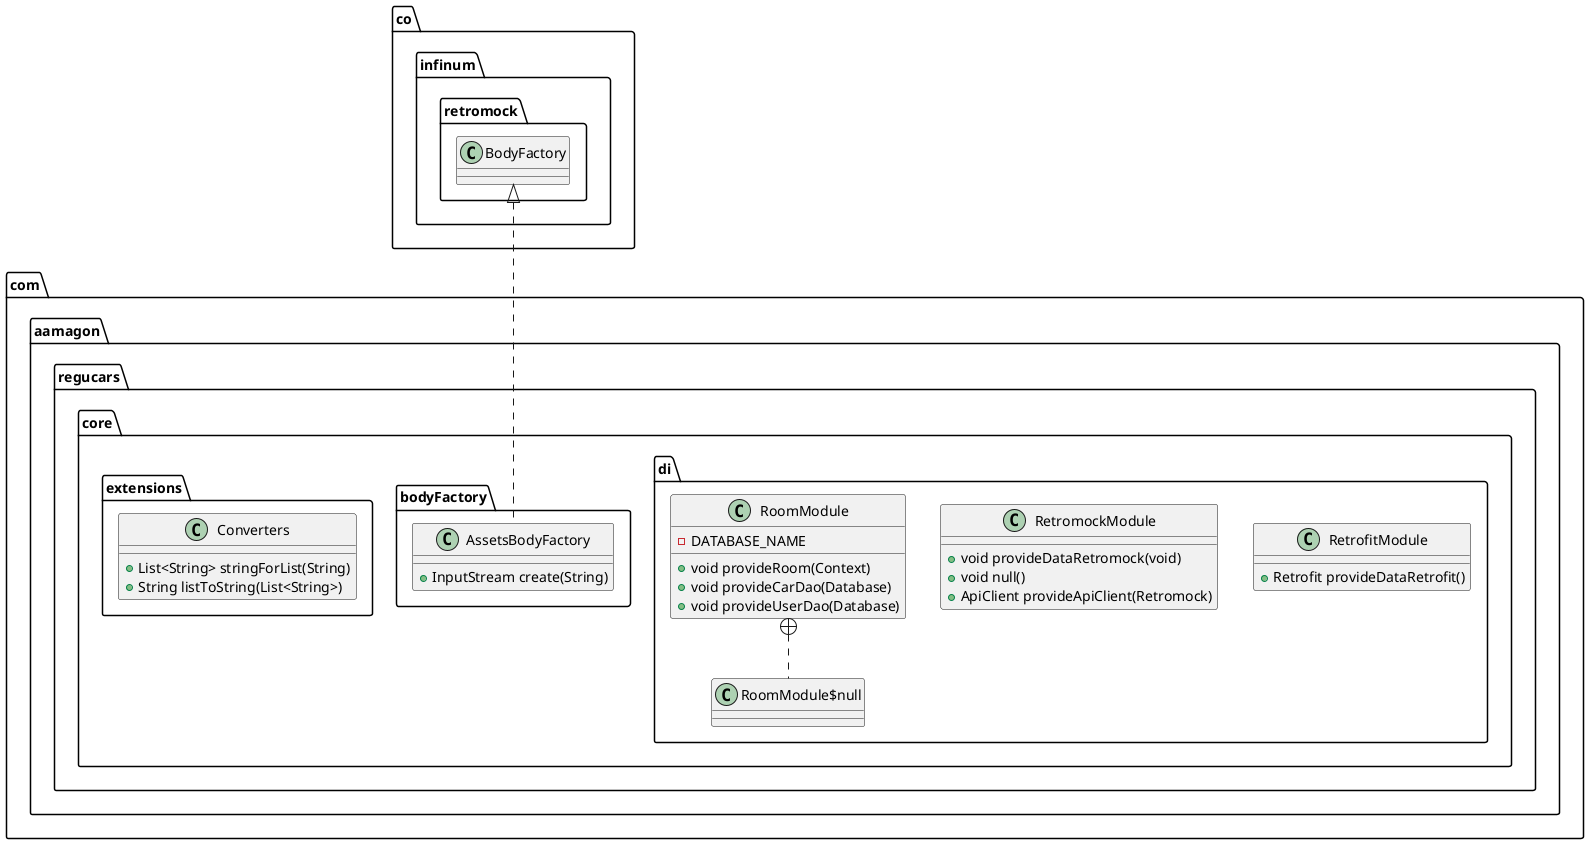 @startuml
class com.aamagon.regucars.core.di.RetrofitModule {
+ Retrofit provideDataRetrofit()
}

class com.aamagon.regucars.core.di.RetromockModule {
+ void provideDataRetromock(void)
+ void null()
+ ApiClient provideApiClient(Retromock)
}

class com.aamagon.regucars.core.bodyFactory.AssetsBodyFactory {
+ InputStream create(String)
}

class com.aamagon.regucars.core.extensions.Converters {
+ List<String> stringForList(String)
+ String listToString(List<String>)
}

class com.aamagon.regucars.core.di.RoomModule$null {
}
class com.aamagon.regucars.core.di.RoomModule {
-  DATABASE_NAME
+ void provideRoom(Context)
+ void provideCarDao(Database)
+ void provideUserDao(Database)
}




co.infinum.retromock.BodyFactory <|.. com.aamagon.regucars.core.bodyFactory.AssetsBodyFactory
com.aamagon.regucars.core.di.RoomModule +.. com.aamagon.regucars.core.di.RoomModule$null
@enduml
